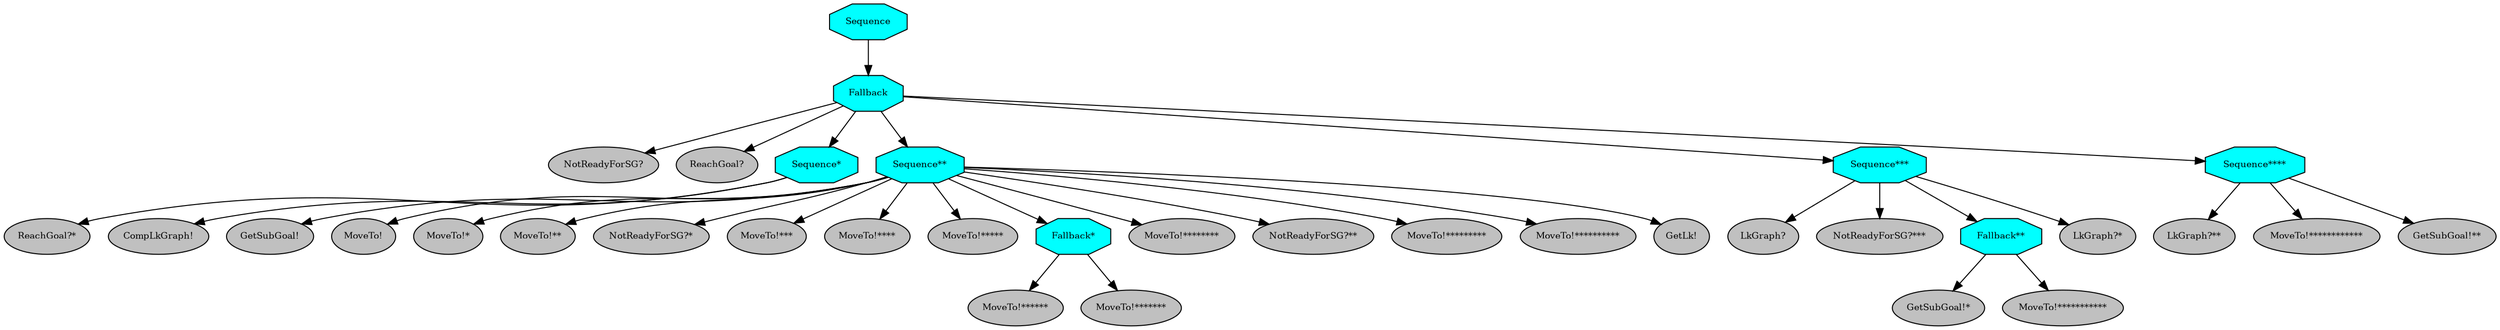 digraph pastafarianism {
ordering=out;
graph [fontname="times-roman"];
node [fontname="times-roman"];
edge [fontname="times-roman"];
Sequence [fillcolor=cyan, fontcolor=black, fontsize=9, label=Sequence, shape=octagon, style=filled];
Fallback [fillcolor=cyan, fontcolor=black, fontsize=9, label=Fallback, shape=octagon, style=filled];
Sequence -> Fallback;
"NotReadyForSG?" [fillcolor=gray, fontcolor=black, fontsize=9, label="NotReadyForSG?", shape=ellipse, style=filled];
Fallback -> "NotReadyForSG?";
"ReachGoal?" [fillcolor=gray, fontcolor=black, fontsize=9, label="ReachGoal?", shape=ellipse, style=filled];
Fallback -> "ReachGoal?";
"Sequence*" [fillcolor=cyan, fontcolor=black, fontsize=9, label="Sequence*", shape=octagon, style=filled];
Fallback -> "Sequence*";
"ReachGoal?*" [fillcolor=gray, fontcolor=black, fontsize=9, label="ReachGoal?*", shape=ellipse, style=filled];
"Sequence*" -> "ReachGoal?*";
"CompLkGraph!" [fillcolor=gray, fontcolor=black, fontsize=9, label="CompLkGraph!", shape=ellipse, style=filled];
"Sequence*" -> "CompLkGraph!";
"Sequence**" [fillcolor=cyan, fontcolor=black, fontsize=9, label="Sequence**", shape=octagon, style=filled];
Fallback -> "Sequence**";
"GetSubGoal!" [fillcolor=gray, fontcolor=black, fontsize=9, label="GetSubGoal!", shape=ellipse, style=filled];
"Sequence**" -> "GetSubGoal!";
"MoveTo!" [fillcolor=gray, fontcolor=black, fontsize=9, label="MoveTo!", shape=ellipse, style=filled];
"Sequence**" -> "MoveTo!";
"MoveTo!*" [fillcolor=gray, fontcolor=black, fontsize=9, label="MoveTo!*", shape=ellipse, style=filled];
"Sequence**" -> "MoveTo!*";
"MoveTo!**" [fillcolor=gray, fontcolor=black, fontsize=9, label="MoveTo!**", shape=ellipse, style=filled];
"Sequence**" -> "MoveTo!**";
"NotReadyForSG?*" [fillcolor=gray, fontcolor=black, fontsize=9, label="NotReadyForSG?*", shape=ellipse, style=filled];
"Sequence**" -> "NotReadyForSG?*";
"MoveTo!***" [fillcolor=gray, fontcolor=black, fontsize=9, label="MoveTo!***", shape=ellipse, style=filled];
"Sequence**" -> "MoveTo!***";
"MoveTo!****" [fillcolor=gray, fontcolor=black, fontsize=9, label="MoveTo!****", shape=ellipse, style=filled];
"Sequence**" -> "MoveTo!****";
"MoveTo!*****" [fillcolor=gray, fontcolor=black, fontsize=9, label="MoveTo!*****", shape=ellipse, style=filled];
"Sequence**" -> "MoveTo!*****";
"Fallback*" [fillcolor=cyan, fontcolor=black, fontsize=9, label="Fallback*", shape=octagon, style=filled];
"Sequence**" -> "Fallback*";
"MoveTo!******" [fillcolor=gray, fontcolor=black, fontsize=9, label="MoveTo!******", shape=ellipse, style=filled];
"Fallback*" -> "MoveTo!******";
"MoveTo!*******" [fillcolor=gray, fontcolor=black, fontsize=9, label="MoveTo!*******", shape=ellipse, style=filled];
"Fallback*" -> "MoveTo!*******";
"MoveTo!********" [fillcolor=gray, fontcolor=black, fontsize=9, label="MoveTo!********", shape=ellipse, style=filled];
"Sequence**" -> "MoveTo!********";
"NotReadyForSG?**" [fillcolor=gray, fontcolor=black, fontsize=9, label="NotReadyForSG?**", shape=ellipse, style=filled];
"Sequence**" -> "NotReadyForSG?**";
"MoveTo!*********" [fillcolor=gray, fontcolor=black, fontsize=9, label="MoveTo!*********", shape=ellipse, style=filled];
"Sequence**" -> "MoveTo!*********";
"MoveTo!**********" [fillcolor=gray, fontcolor=black, fontsize=9, label="MoveTo!**********", shape=ellipse, style=filled];
"Sequence**" -> "MoveTo!**********";
"GetLk!" [fillcolor=gray, fontcolor=black, fontsize=9, label="GetLk!", shape=ellipse, style=filled];
"Sequence**" -> "GetLk!";
"Sequence***" [fillcolor=cyan, fontcolor=black, fontsize=9, label="Sequence***", shape=octagon, style=filled];
Fallback -> "Sequence***";
"LkGraph?" [fillcolor=gray, fontcolor=black, fontsize=9, label="LkGraph?", shape=ellipse, style=filled];
"Sequence***" -> "LkGraph?";
"NotReadyForSG?***" [fillcolor=gray, fontcolor=black, fontsize=9, label="NotReadyForSG?***", shape=ellipse, style=filled];
"Sequence***" -> "NotReadyForSG?***";
"Fallback**" [fillcolor=cyan, fontcolor=black, fontsize=9, label="Fallback**", shape=octagon, style=filled];
"Sequence***" -> "Fallback**";
"GetSubGoal!*" [fillcolor=gray, fontcolor=black, fontsize=9, label="GetSubGoal!*", shape=ellipse, style=filled];
"Fallback**" -> "GetSubGoal!*";
"MoveTo!***********" [fillcolor=gray, fontcolor=black, fontsize=9, label="MoveTo!***********", shape=ellipse, style=filled];
"Fallback**" -> "MoveTo!***********";
"LkGraph?*" [fillcolor=gray, fontcolor=black, fontsize=9, label="LkGraph?*", shape=ellipse, style=filled];
"Sequence***" -> "LkGraph?*";
"Sequence****" [fillcolor=cyan, fontcolor=black, fontsize=9, label="Sequence****", shape=octagon, style=filled];
Fallback -> "Sequence****";
"LkGraph?**" [fillcolor=gray, fontcolor=black, fontsize=9, label="LkGraph?**", shape=ellipse, style=filled];
"Sequence****" -> "LkGraph?**";
"MoveTo!************" [fillcolor=gray, fontcolor=black, fontsize=9, label="MoveTo!************", shape=ellipse, style=filled];
"Sequence****" -> "MoveTo!************";
"GetSubGoal!**" [fillcolor=gray, fontcolor=black, fontsize=9, label="GetSubGoal!**", shape=ellipse, style=filled];
"Sequence****" -> "GetSubGoal!**";
}
